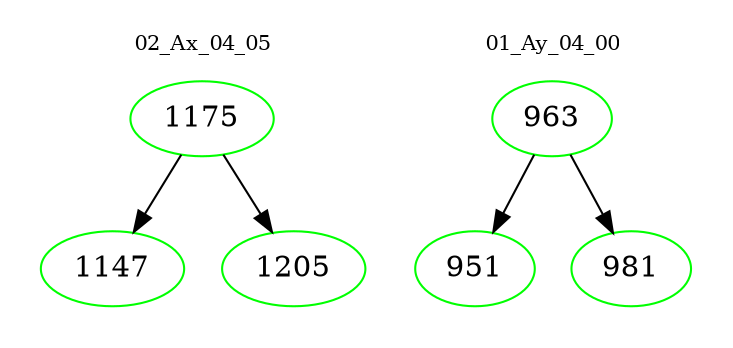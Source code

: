 digraph{
subgraph cluster_0 {
color = white
label = "02_Ax_04_05";
fontsize=10;
T0_1175 [label="1175", color="green"]
T0_1175 -> T0_1147 [color="black"]
T0_1147 [label="1147", color="green"]
T0_1175 -> T0_1205 [color="black"]
T0_1205 [label="1205", color="green"]
}
subgraph cluster_1 {
color = white
label = "01_Ay_04_00";
fontsize=10;
T1_963 [label="963", color="green"]
T1_963 -> T1_951 [color="black"]
T1_951 [label="951", color="green"]
T1_963 -> T1_981 [color="black"]
T1_981 [label="981", color="green"]
}
}
